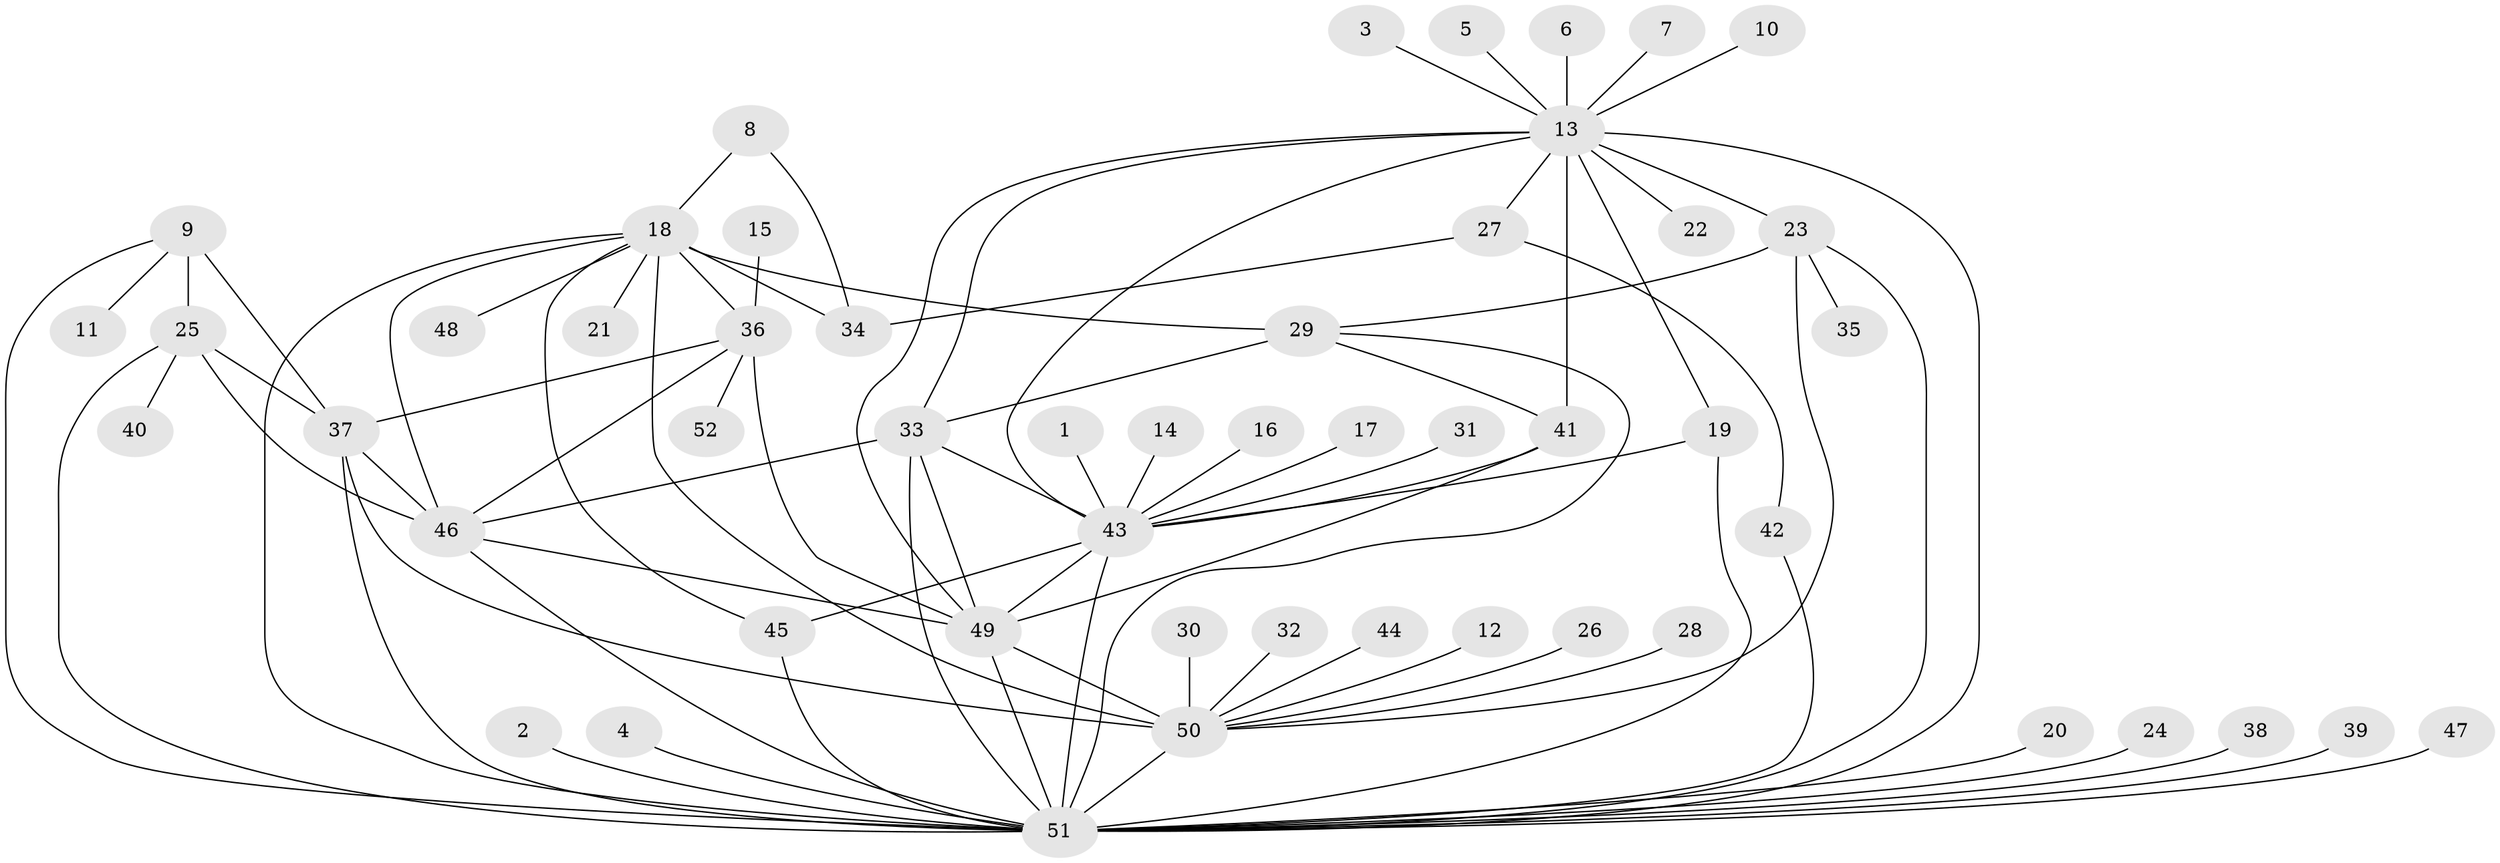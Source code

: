 // original degree distribution, {15: 0.007751937984496124, 5: 0.046511627906976744, 32: 0.007751937984496124, 17: 0.015503875968992248, 9: 0.007751937984496124, 21: 0.007751937984496124, 4: 0.06976744186046512, 2: 0.23255813953488372, 7: 0.015503875968992248, 1: 0.4806201550387597, 6: 0.023255813953488372, 3: 0.08527131782945736}
// Generated by graph-tools (version 1.1) at 2025/36/03/04/25 23:36:50]
// undirected, 52 vertices, 86 edges
graph export_dot {
  node [color=gray90,style=filled];
  1;
  2;
  3;
  4;
  5;
  6;
  7;
  8;
  9;
  10;
  11;
  12;
  13;
  14;
  15;
  16;
  17;
  18;
  19;
  20;
  21;
  22;
  23;
  24;
  25;
  26;
  27;
  28;
  29;
  30;
  31;
  32;
  33;
  34;
  35;
  36;
  37;
  38;
  39;
  40;
  41;
  42;
  43;
  44;
  45;
  46;
  47;
  48;
  49;
  50;
  51;
  52;
  1 -- 43 [weight=1.0];
  2 -- 51 [weight=1.0];
  3 -- 13 [weight=1.0];
  4 -- 51 [weight=1.0];
  5 -- 13 [weight=1.0];
  6 -- 13 [weight=1.0];
  7 -- 13 [weight=1.0];
  8 -- 18 [weight=1.0];
  8 -- 34 [weight=1.0];
  9 -- 11 [weight=1.0];
  9 -- 25 [weight=1.0];
  9 -- 37 [weight=2.0];
  9 -- 51 [weight=1.0];
  10 -- 13 [weight=1.0];
  12 -- 50 [weight=1.0];
  13 -- 19 [weight=1.0];
  13 -- 22 [weight=1.0];
  13 -- 23 [weight=2.0];
  13 -- 27 [weight=2.0];
  13 -- 33 [weight=1.0];
  13 -- 41 [weight=2.0];
  13 -- 43 [weight=1.0];
  13 -- 49 [weight=1.0];
  13 -- 51 [weight=1.0];
  14 -- 43 [weight=1.0];
  15 -- 36 [weight=1.0];
  16 -- 43 [weight=1.0];
  17 -- 43 [weight=1.0];
  18 -- 21 [weight=1.0];
  18 -- 29 [weight=2.0];
  18 -- 34 [weight=1.0];
  18 -- 36 [weight=2.0];
  18 -- 45 [weight=1.0];
  18 -- 46 [weight=2.0];
  18 -- 48 [weight=1.0];
  18 -- 50 [weight=1.0];
  18 -- 51 [weight=1.0];
  19 -- 43 [weight=1.0];
  19 -- 51 [weight=1.0];
  20 -- 51 [weight=1.0];
  23 -- 29 [weight=1.0];
  23 -- 35 [weight=1.0];
  23 -- 50 [weight=1.0];
  23 -- 51 [weight=1.0];
  24 -- 51 [weight=1.0];
  25 -- 37 [weight=1.0];
  25 -- 40 [weight=1.0];
  25 -- 46 [weight=1.0];
  25 -- 51 [weight=1.0];
  26 -- 50 [weight=1.0];
  27 -- 34 [weight=1.0];
  27 -- 42 [weight=1.0];
  28 -- 50 [weight=1.0];
  29 -- 33 [weight=1.0];
  29 -- 41 [weight=1.0];
  29 -- 51 [weight=1.0];
  30 -- 50 [weight=1.0];
  31 -- 43 [weight=1.0];
  32 -- 50 [weight=1.0];
  33 -- 43 [weight=1.0];
  33 -- 46 [weight=1.0];
  33 -- 49 [weight=1.0];
  33 -- 51 [weight=1.0];
  36 -- 37 [weight=1.0];
  36 -- 46 [weight=1.0];
  36 -- 49 [weight=1.0];
  36 -- 52 [weight=1.0];
  37 -- 46 [weight=1.0];
  37 -- 50 [weight=2.0];
  37 -- 51 [weight=1.0];
  38 -- 51 [weight=1.0];
  39 -- 51 [weight=1.0];
  41 -- 43 [weight=1.0];
  41 -- 49 [weight=1.0];
  42 -- 51 [weight=1.0];
  43 -- 45 [weight=1.0];
  43 -- 49 [weight=1.0];
  43 -- 51 [weight=1.0];
  44 -- 50 [weight=1.0];
  45 -- 51 [weight=1.0];
  46 -- 49 [weight=1.0];
  46 -- 51 [weight=1.0];
  47 -- 51 [weight=1.0];
  49 -- 50 [weight=1.0];
  49 -- 51 [weight=3.0];
  50 -- 51 [weight=2.0];
}
